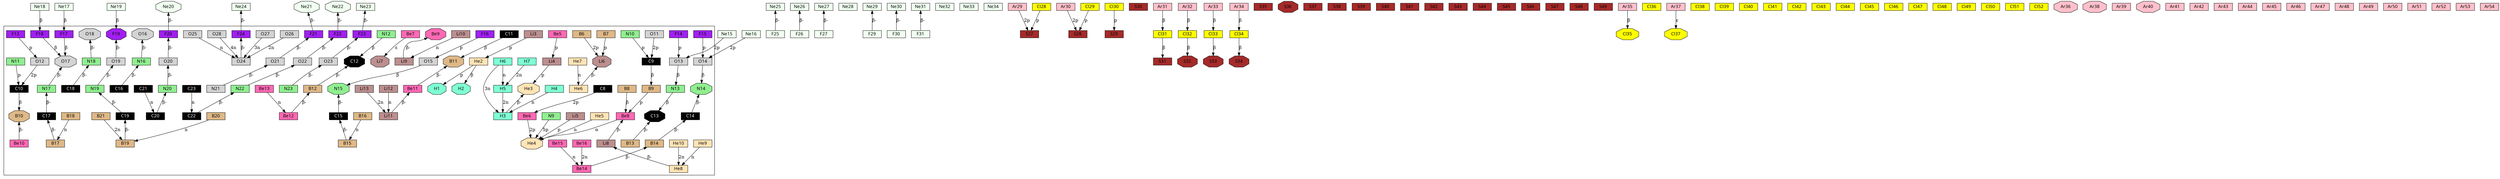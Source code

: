 digraph decay {

  node [ fontname="Gentium Book Plus" ]

  subgraph clusterlight {

    subgraph hydrogen {
      node [ style=filled fillcolor=aquamarine height=0.3 width=0.8 shape=rectangle ]
      H1 [ shape=octagon ]
      H2 [ shape=octagon ]
      H3
      H4
      H5
      H6
      H7
      //H1 -> He2 [ label="p+" ]
      H4 -> H3 [ label="n" ]
      H5 -> H3 [ label="2n" ]
      H6 -> H5 [ label="n" ]
      H6 -> H3 [ label="3n" ]
      H7 -> H5 [ label="2n" ]
    }

    subgraph helium {
      node [ style=filled fillcolor=moccasin height=0.3 width=0.8 shape=rectangle ]
      He2
      He3 [ shape=octagon ]
      He4 [ shape=octagon ]
      He5
      He6
      He7
      He8
      He9
      He10
      He2 -> H1 [ label="p" ]
      He2 -> H2 [ label="β" ]
      He5 -> He4 [ label="n" ]
      He7 -> He6 [ label="n" ]
      He9 -> He8 [ label="n" ]
      He10 -> He8 [ label="2n" ]
      He3 -> H3 [ label="β-" dir=back ]
    }

    subgraph lithium {
      node [ style=filled fillcolor=rosybrown height=0.3 width=0.8 shape=rectangle ]
      Li3
      Li4
      Li5
      Li6 [ shape=octagon ]
      Li7 [ shape=octagon ]
      Li8
      Li9
      Li10
      Li11
      Li12
      Li13
      Li3 -> He2 [ label="p" ]
      Li4 -> He3 [ label="p" ]
      Li5 -> He4 [ label="p" ]
      Li10 -> Li9 [ label="n" ]
      Li12 -> Li11 [ label="n" ]
      Li13 -> Li11 [ label="2n" ]
      Li6 -> He6 [ label="β-" dir=back ]
      Li8 -> He8 [ label="β-" dir=back ]
    }

    subgraph bery {
      node [ style=filled fillcolor=hotpink height=0.3 width=0.8 shape=rectangle ]
      Be5
      Be6
      Be7
      Be8
      Be9 [ shape=octagon ]
      Be10
      Be11
      Be12
      Be13
      Be14
      Be15
      Be16
      Be5 -> Li4 [ label="p" ]
      Be6 -> He4 [ label="2p" ]
      Be7 -> Li7 [ label="ε" ]
      Be8 -> He4 [ label="α" ]
      Be13 -> Be12 [ label="n" ]
      Be15 -> Be14 [ label="n" ]
      Be16 -> Be14 [ label="2n" ]
      Be8 -> Li8 [ label="β-" dir=back ]
      Be9 -> Li9 [ label="β-" dir=back ]
      Be11 -> Li11 [ label="β-" dir=back ]
    }

    subgraph boron {
      node [ style=filled fillcolor=burlywood height=0.3 width=0.8 shape=rectangle ]
      B6
      B7
      B8
      B9
      B10 [ shape=octagon ]
      B11 [ shape=octagon ]
      B12
      B13
      B14
      B15
      B6 -> Li6 [ label="2p" ]
      B7 -> Li6 [ label="p" ]
      B8 -> Be8 [ label="β" ]
      B9 -> Be8 [ label="p" ]
      B16 -> B15 [ label="n" ]
      B18 -> B17 [ label="n" ]
      B20 -> B19 [ label="n" ]
      B21 -> B19 [ label="2n" ]
      B10 -> Be10 [ label="β-" dir=back ]
      B11 -> Be11 [ label="β-" dir=back ]
      B12 -> Be12 [ label="β-" dir=back ]
      B14 -> Be14 [ label="β-" dir=back ]
    }

    subgraph carbon {
      node [ style=filled fontcolor=white fillcolor=black height=0.3 width=0.8 shape=rectangle ]
      C8
      C9
      C10
      C11
      C12 [ shape=octagon ]
      C13 [ shape=octagon ]
      C14
      C15
      C16
      C17
      C18
      C19
      C20
      C21
      C22
      C23
      C8 -> Be6 [ label="2p" ]
      C9 -> B9 [ label="β" ]
      C10 -> B10 [ label="β" ]
      C11 -> B11 [ label="β" ]
      C21 -> C20 [ label="n" ]
      C23 -> C22 [ label="n" ]
      C12 -> B12 [ label="β-" dir=back ]
      C13 -> B13 [ label="β-" dir=back ]
      C14 -> B14 [ label="β-" dir=back ]
      C15 -> B15 [ label="β-" dir=back ]
      C17 -> B17 [ label="β-" dir=back ]
      C19 -> B19 [ label="β-" dir=back ]
    }

    subgraph nitrogen {
      node [ style=filled fillcolor=lightgreen height=0.3 width=0.8 shape=rectangle ]
      N9
      N10
      N11
      N12
      N13
      N14 [ shape=octagon ]
      N15 [ shape=octagon ]
      N16
      N17
      N18
      N19
      N20
      N22
      N23
      N9 -> He4 [ label="5p" ]
      N10 -> C9 [ label="p" ]
      N11 -> C10 [ label="p" ]
      N12 -> C12 [ label="β" ]
      N13 -> C13 [ label="β" ]
      N14 -> C14 [ label="β-" dir=back ]
      N15 -> C15 [ label="β-" dir=back ]
      N16 -> C16 [ label="β-" dir=back ]
      N17 -> C17 [ label="β-" dir=back ]
      N18 -> C18 [ label="β-" dir=back ]
      N19 -> C19 [ label="β-" dir=back ]
      N20 -> C20 [ label="β-" dir=back ]
      N22 -> C22 [ label="β-" dir=back ]
    }
  
    subgraph oxygen {
      node [ style=filled height=0.3 width=0.8 shape=rectangle ]
      O11
      O12
      O13
      O14
      O15
      O16 [ shape=octagon ]
      O17 [ shape=octagon ]
      O18 [ shape=octagon ]
      O19
      O20
      O21
      O22
      O23
      O24
      O25
      O26
      O27
      O28
      O11 -> C9 [ label="2p" ]
      O12 -> C10 [ label="2p" ]
      O13 -> N13 [ label="β" ]
      O14 -> N14 [ label="β" ]
      O15 -> N15 [ label="β" ]
      O25 -> O24 [ label="n" ]
      O26 -> O24 [ label="2n" ]
      O27 -> O24 [ label="3n" ]
      O28 -> O24 [ label="4n" ]
      O16 -> N16 [ label="β-" dir=back ]
      O17 -> N17 [ label="β-" dir=back ]
      O18 -> N18 [ label="β-" dir=back ]
      O19 -> N19 [ label="β-" dir=back ]
      O20 -> N20 [ label="β-" dir=back ]
      O21 -> N21 [ label="β-" dir=back ]
      O22 -> N22 [ label="β-" dir=back ]
      O23 -> N23 [ label="β-" dir=back ]
    }

  subgraph fluorine {
      node [ style=filled fillcolor=purple height=0.3 width=0.8 shape=rectangle ]
      F13
      F14
      F15
      F16
      F17
      F18
      F19 [ shape=octagon ]
      F20
      F21
      F22
      F23
      F24
      F13 -> O12 [ label="p" ]
      F14 -> O13 [ label="p" ]
      F15 -> O14 [ label="p" ]
      F16 -> O15 [ label="p" ]
      F17 -> O17 [ label="β" ]
      F18 -> O17 [ label="β" ]
      F19 -> O19 [ label="β-" dir=back ]
      F20 -> O20 [ label="β-" dir=back ]
      F21 -> O21 [ label="β-" dir=back ]
      F22 -> O22 [ label="β-" dir=back ]
      F23 -> O23 [ label="β-" dir=back ]
      F24 -> O24 [ label="β-" dir=back ]
    }
  }

  subgraph fluorine {
      node [ style=filled fillcolor=honeydew height=0.3 width=0.8 shape=rectangle ]
      Ne15
      Ne16
      Ne17
      Ne18
      Ne19
      Ne20 [ shape=octagon ]
      Ne21 [ shape=octagon ]
      Ne22 [ shape=octagon ]
      Ne23
      Ne24
      Ne25
      Ne26
      Ne27
      Ne28
      Ne29
      Ne30
      Ne31
      Ne32
      Ne33
      Ne34
      Ne15 -> O13 [ label="2p" ]
      Ne16 -> O14 [ label="2p" ]
      Ne17 -> F17 [ label="β" ]
      Ne18 -> F18 [ label="β" ]
      Ne19 -> F19 [ label="β" ]
      Ne20 -> F20 [ label="β-" dir=back ]
      Ne21 -> F21 [ label="β-" dir=back ]
      Ne22 -> F22 [ label="β-" dir=back ]
      Ne23 -> F23 [ label="β-" dir=back ]
      Ne24 -> F24 [ label="β-" dir=back ]
      Ne25 -> F25 [ label="β-" dir=back ]
      Ne26 -> F26 [ label="β-" dir=back ]
      Ne27 -> F27 [ label="β-" dir=back ]
      Ne29 -> F29 [ label="β-" dir=back ]
      Ne30 -> F30 [ label="β-" dir=back ]
      Ne31 -> F31 [ label="β-" dir=back ]
  }

  subgraph sulfur {
      node [ style=filled fillcolor=brown height=0.3 width=0.8 shape=rectangle ]
      S27
      S28
      S29
      S30
      S31
      S32 [ shape="octagon" ]
      S33 [ shape="octagon" ]
      S34 [ shape="octagon" ]
      S35
      S36 [ shape="octagon" ]
      S37
      S38
      S39
      S40
      S41
      S42
      S43
      S44
      S45
      S46
      S47
      S48
      S49
  }

  subgraph chlorine {
      node [ style=filled fillcolor=yellow height=0.3 width=0.8 shape=rectangle ]
      Cl28
      Cl29
      Cl30
      Cl31
      Cl32
      Cl33
      Cl34
      Cl35 [ shape="octagon" ]
      Cl36
      Cl37 [ shape="octagon" ]
      Cl38
      Cl39
      Cl40
      Cl41
      Cl42
      Cl43
      Cl44
      Cl45
      Cl46
      Cl47
      Cl48
      Cl49
      Cl50
      Cl51
      Cl52
      Cl28 -> S27 [ label="p" ]
      Cl29 -> S28 [ label="p" ]
      Cl30 -> S29 [ label="p" ]
      Cl31 -> S31 [ label="β" ]
      Cl32 -> S32 [ label="β" ]
      Cl33 -> S33 [ label="β" ]
      Cl34 -> S34 [ label="β" ]
  }

  subgraph argon {
      node [ style=filled fillcolor=pink height=0.3 width=0.8 shape=rectangle ]
      Ar29
      Ar30
      Ar31
      Ar32
      Ar33
      Ar34
      Ar35
      Ar36 [ shape=octagon ]
      Ar37
      Ar38 [ shape=octagon ]
      Ar39
      Ar40 [ shape=octagon ]
      Ar41
      Ar42
      Ar43
      Ar44
      Ar45
      Ar46
      Ar47
      Ar48
      Ar49
      Ar50
      Ar51
      Ar52
      Ar53
      Ar54
      Ar29 -> S27 [ label="2p" ]
      Ar30 -> S28 [ label="2p" ]
      Ar31 -> Cl31 [ label="β" ]
      Ar32 -> Cl32 [ label="β" ]
      Ar33 -> Cl33 [ label="β" ]
      Ar34 -> Cl34 [ label="β" ]
      Ar35 -> Cl35 [ label="β" ]
      Ar37 -> Cl37 [ label="ε" ]
  }
}

